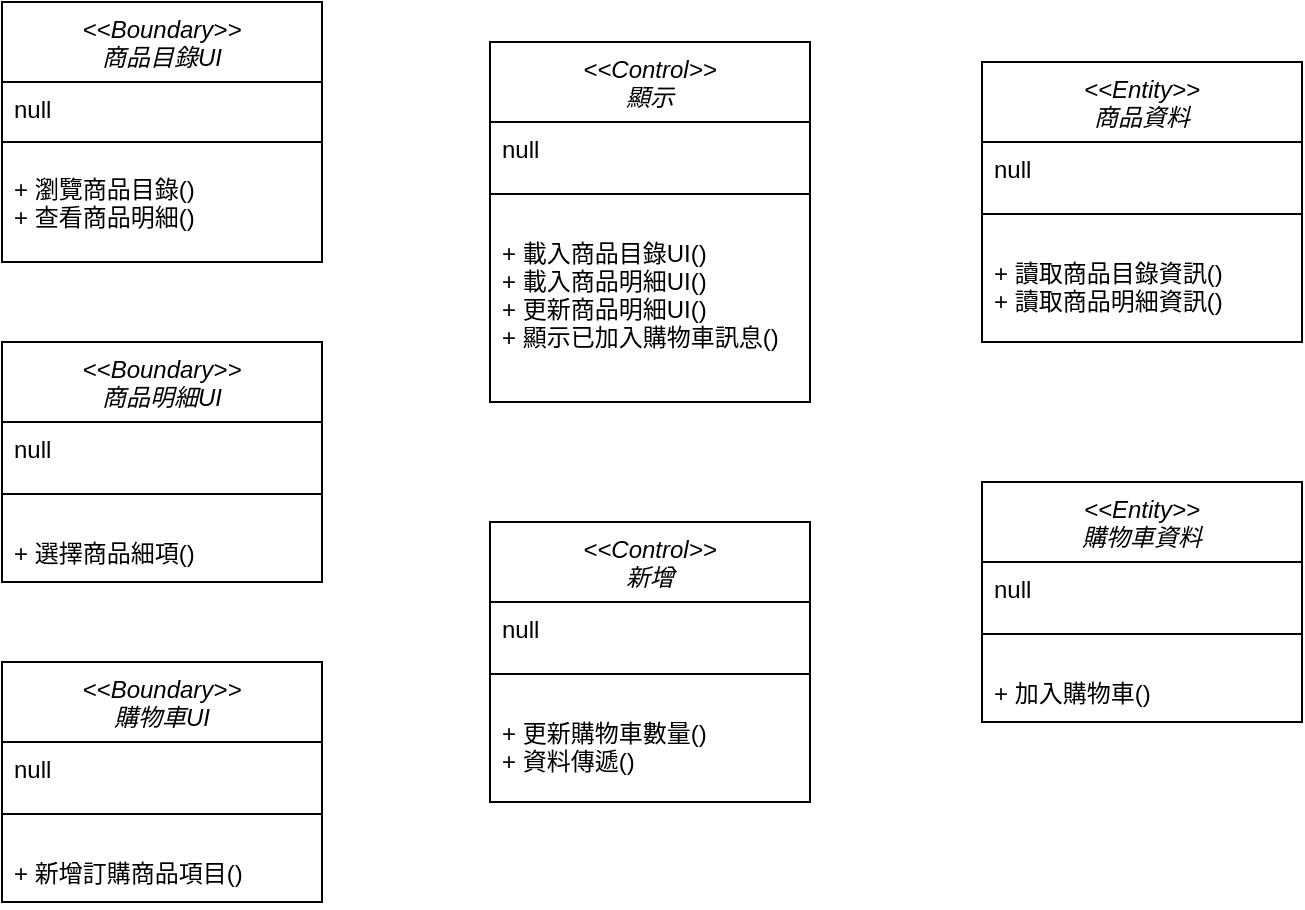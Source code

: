 <mxfile version="21.3.0" type="github">
  <diagram id="C5RBs43oDa-KdzZeNtuy" name="Page-1">
    <mxGraphModel dx="880" dy="461" grid="1" gridSize="10" guides="1" tooltips="1" connect="1" arrows="1" fold="1" page="1" pageScale="1" pageWidth="827" pageHeight="1169" math="0" shadow="0">
      <root>
        <mxCell id="WIyWlLk6GJQsqaUBKTNV-0" />
        <mxCell id="WIyWlLk6GJQsqaUBKTNV-1" parent="WIyWlLk6GJQsqaUBKTNV-0" />
        <mxCell id="zkfFHV4jXpPFQw0GAbJ--0" value="&lt;&lt;Boundary&gt;&gt;&#xa;商品目錄UI" style="swimlane;fontStyle=2;align=center;verticalAlign=top;childLayout=stackLayout;horizontal=1;startSize=40;horizontalStack=0;resizeParent=1;resizeLast=0;collapsible=1;marginBottom=0;rounded=0;shadow=0;strokeWidth=1;" parent="WIyWlLk6GJQsqaUBKTNV-1" vertex="1">
          <mxGeometry x="90" y="40" width="160" height="130" as="geometry">
            <mxRectangle x="230" y="140" width="160" height="26" as="alternateBounds" />
          </mxGeometry>
        </mxCell>
        <mxCell id="zkfFHV4jXpPFQw0GAbJ--3" value="null" style="text;align=left;verticalAlign=top;spacingLeft=4;spacingRight=4;overflow=hidden;rotatable=0;points=[[0,0.5],[1,0.5]];portConstraint=eastwest;rounded=0;shadow=0;html=0;" parent="zkfFHV4jXpPFQw0GAbJ--0" vertex="1">
          <mxGeometry y="40" width="160" height="20" as="geometry" />
        </mxCell>
        <mxCell id="zkfFHV4jXpPFQw0GAbJ--4" value="" style="line;html=1;strokeWidth=1;align=left;verticalAlign=middle;spacingTop=-1;spacingLeft=3;spacingRight=3;rotatable=0;labelPosition=right;points=[];portConstraint=eastwest;" parent="zkfFHV4jXpPFQw0GAbJ--0" vertex="1">
          <mxGeometry y="60" width="160" height="20" as="geometry" />
        </mxCell>
        <mxCell id="k67tClfiPculuBBCe9sF-32" value="+ 瀏覽商品目錄()&#xa;+ 查看商品明細()&#xa;" style="text;align=left;verticalAlign=top;spacingLeft=4;spacingRight=4;overflow=hidden;rotatable=0;points=[[0,0.5],[1,0.5]];portConstraint=eastwest;rounded=0;shadow=0;html=0;" parent="zkfFHV4jXpPFQw0GAbJ--0" vertex="1">
          <mxGeometry y="80" width="160" height="38" as="geometry" />
        </mxCell>
        <mxCell id="k67tClfiPculuBBCe9sF-14" value="&lt;&lt;Boundary&gt;&gt;&#xa;商品明細UI" style="swimlane;fontStyle=2;align=center;verticalAlign=top;childLayout=stackLayout;horizontal=1;startSize=40;horizontalStack=0;resizeParent=1;resizeLast=0;collapsible=1;marginBottom=0;rounded=0;shadow=0;strokeWidth=1;" parent="WIyWlLk6GJQsqaUBKTNV-1" vertex="1">
          <mxGeometry x="90" y="210" width="160" height="120" as="geometry">
            <mxRectangle x="230" y="140" width="160" height="26" as="alternateBounds" />
          </mxGeometry>
        </mxCell>
        <mxCell id="k67tClfiPculuBBCe9sF-15" value="null" style="text;align=left;verticalAlign=top;spacingLeft=4;spacingRight=4;overflow=hidden;rotatable=0;points=[[0,0.5],[1,0.5]];portConstraint=eastwest;rounded=0;shadow=0;html=0;" parent="k67tClfiPculuBBCe9sF-14" vertex="1">
          <mxGeometry y="40" width="160" height="20" as="geometry" />
        </mxCell>
        <mxCell id="k67tClfiPculuBBCe9sF-16" value="" style="line;html=1;strokeWidth=1;align=left;verticalAlign=middle;spacingTop=-1;spacingLeft=3;spacingRight=3;rotatable=0;labelPosition=right;points=[];portConstraint=eastwest;" parent="k67tClfiPculuBBCe9sF-14" vertex="1">
          <mxGeometry y="60" width="160" height="32" as="geometry" />
        </mxCell>
        <mxCell id="k67tClfiPculuBBCe9sF-33" value="+ 選擇商品細項()" style="text;align=left;verticalAlign=top;spacingLeft=4;spacingRight=4;overflow=hidden;rotatable=0;points=[[0,0.5],[1,0.5]];portConstraint=eastwest;rounded=0;shadow=0;html=0;" parent="k67tClfiPculuBBCe9sF-14" vertex="1">
          <mxGeometry y="92" width="160" height="28" as="geometry" />
        </mxCell>
        <mxCell id="k67tClfiPculuBBCe9sF-17" value="&lt;&lt;Boundary&gt;&gt;&#xa;購物車UI" style="swimlane;fontStyle=2;align=center;verticalAlign=top;childLayout=stackLayout;horizontal=1;startSize=40;horizontalStack=0;resizeParent=1;resizeLast=0;collapsible=1;marginBottom=0;rounded=0;shadow=0;strokeWidth=1;" parent="WIyWlLk6GJQsqaUBKTNV-1" vertex="1">
          <mxGeometry x="90" y="370" width="160" height="120" as="geometry">
            <mxRectangle x="230" y="140" width="160" height="26" as="alternateBounds" />
          </mxGeometry>
        </mxCell>
        <mxCell id="k67tClfiPculuBBCe9sF-18" value="null" style="text;align=left;verticalAlign=top;spacingLeft=4;spacingRight=4;overflow=hidden;rotatable=0;points=[[0,0.5],[1,0.5]];portConstraint=eastwest;rounded=0;shadow=0;html=0;" parent="k67tClfiPculuBBCe9sF-17" vertex="1">
          <mxGeometry y="40" width="160" height="20" as="geometry" />
        </mxCell>
        <mxCell id="k67tClfiPculuBBCe9sF-19" value="" style="line;html=1;strokeWidth=1;align=left;verticalAlign=middle;spacingTop=-1;spacingLeft=3;spacingRight=3;rotatable=0;labelPosition=right;points=[];portConstraint=eastwest;" parent="k67tClfiPculuBBCe9sF-17" vertex="1">
          <mxGeometry y="60" width="160" height="32" as="geometry" />
        </mxCell>
        <mxCell id="k67tClfiPculuBBCe9sF-34" value="+ 新增訂購商品項目()" style="text;align=left;verticalAlign=top;spacingLeft=4;spacingRight=4;overflow=hidden;rotatable=0;points=[[0,0.5],[1,0.5]];portConstraint=eastwest;rounded=0;shadow=0;html=0;" parent="k67tClfiPculuBBCe9sF-17" vertex="1">
          <mxGeometry y="92" width="160" height="28" as="geometry" />
        </mxCell>
        <mxCell id="k67tClfiPculuBBCe9sF-20" value="&lt;&lt;Control&gt;&gt;&#xa;顯示" style="swimlane;fontStyle=2;align=center;verticalAlign=top;childLayout=stackLayout;horizontal=1;startSize=40;horizontalStack=0;resizeParent=1;resizeLast=0;collapsible=1;marginBottom=0;rounded=0;shadow=0;strokeWidth=1;" parent="WIyWlLk6GJQsqaUBKTNV-1" vertex="1">
          <mxGeometry x="334" y="60" width="160" height="180" as="geometry">
            <mxRectangle x="230" y="140" width="160" height="26" as="alternateBounds" />
          </mxGeometry>
        </mxCell>
        <mxCell id="k67tClfiPculuBBCe9sF-21" value="null" style="text;align=left;verticalAlign=top;spacingLeft=4;spacingRight=4;overflow=hidden;rotatable=0;points=[[0,0.5],[1,0.5]];portConstraint=eastwest;rounded=0;shadow=0;html=0;" parent="k67tClfiPculuBBCe9sF-20" vertex="1">
          <mxGeometry y="40" width="160" height="20" as="geometry" />
        </mxCell>
        <mxCell id="k67tClfiPculuBBCe9sF-22" value="" style="line;html=1;strokeWidth=1;align=left;verticalAlign=middle;spacingTop=-1;spacingLeft=3;spacingRight=3;rotatable=0;labelPosition=right;points=[];portConstraint=eastwest;" parent="k67tClfiPculuBBCe9sF-20" vertex="1">
          <mxGeometry y="60" width="160" height="32" as="geometry" />
        </mxCell>
        <mxCell id="k67tClfiPculuBBCe9sF-35" value="+ 載入商品目錄UI()&#xa;+ 載入商品明細UI()&#xa;+ 更新商品明細UI()&#xa;+ 顯示已加入購物車訊息()" style="text;align=left;verticalAlign=top;spacingLeft=4;spacingRight=4;overflow=hidden;rotatable=0;points=[[0,0.5],[1,0.5]];portConstraint=eastwest;rounded=0;shadow=0;html=0;" parent="k67tClfiPculuBBCe9sF-20" vertex="1">
          <mxGeometry y="92" width="160" height="68" as="geometry" />
        </mxCell>
        <mxCell id="k67tClfiPculuBBCe9sF-23" value="&lt;&lt;Control&gt;&gt;&#xa;新增" style="swimlane;fontStyle=2;align=center;verticalAlign=top;childLayout=stackLayout;horizontal=1;startSize=40;horizontalStack=0;resizeParent=1;resizeLast=0;collapsible=1;marginBottom=0;rounded=0;shadow=0;strokeWidth=1;" parent="WIyWlLk6GJQsqaUBKTNV-1" vertex="1">
          <mxGeometry x="334" y="300" width="160" height="140" as="geometry">
            <mxRectangle x="230" y="140" width="160" height="26" as="alternateBounds" />
          </mxGeometry>
        </mxCell>
        <mxCell id="k67tClfiPculuBBCe9sF-24" value="null" style="text;align=left;verticalAlign=top;spacingLeft=4;spacingRight=4;overflow=hidden;rotatable=0;points=[[0,0.5],[1,0.5]];portConstraint=eastwest;rounded=0;shadow=0;html=0;" parent="k67tClfiPculuBBCe9sF-23" vertex="1">
          <mxGeometry y="40" width="160" height="20" as="geometry" />
        </mxCell>
        <mxCell id="k67tClfiPculuBBCe9sF-25" value="" style="line;html=1;strokeWidth=1;align=left;verticalAlign=middle;spacingTop=-1;spacingLeft=3;spacingRight=3;rotatable=0;labelPosition=right;points=[];portConstraint=eastwest;" parent="k67tClfiPculuBBCe9sF-23" vertex="1">
          <mxGeometry y="60" width="160" height="32" as="geometry" />
        </mxCell>
        <mxCell id="k67tClfiPculuBBCe9sF-36" value="+ 更新購物車數量()&#xa;+ 資料傳遞()" style="text;align=left;verticalAlign=top;spacingLeft=4;spacingRight=4;overflow=hidden;rotatable=0;points=[[0,0.5],[1,0.5]];portConstraint=eastwest;rounded=0;shadow=0;html=0;" parent="k67tClfiPculuBBCe9sF-23" vertex="1">
          <mxGeometry y="92" width="160" height="48" as="geometry" />
        </mxCell>
        <mxCell id="k67tClfiPculuBBCe9sF-26" value="&lt;&lt;Entity&gt;&gt;&#xa;商品資料" style="swimlane;fontStyle=2;align=center;verticalAlign=top;childLayout=stackLayout;horizontal=1;startSize=40;horizontalStack=0;resizeParent=1;resizeLast=0;collapsible=1;marginBottom=0;rounded=0;shadow=0;strokeWidth=1;" parent="WIyWlLk6GJQsqaUBKTNV-1" vertex="1">
          <mxGeometry x="580" y="70" width="160" height="140" as="geometry">
            <mxRectangle x="230" y="140" width="160" height="26" as="alternateBounds" />
          </mxGeometry>
        </mxCell>
        <mxCell id="k67tClfiPculuBBCe9sF-27" value="null" style="text;align=left;verticalAlign=top;spacingLeft=4;spacingRight=4;overflow=hidden;rotatable=0;points=[[0,0.5],[1,0.5]];portConstraint=eastwest;rounded=0;shadow=0;html=0;" parent="k67tClfiPculuBBCe9sF-26" vertex="1">
          <mxGeometry y="40" width="160" height="20" as="geometry" />
        </mxCell>
        <mxCell id="k67tClfiPculuBBCe9sF-28" value="" style="line;html=1;strokeWidth=1;align=left;verticalAlign=middle;spacingTop=-1;spacingLeft=3;spacingRight=3;rotatable=0;labelPosition=right;points=[];portConstraint=eastwest;" parent="k67tClfiPculuBBCe9sF-26" vertex="1">
          <mxGeometry y="60" width="160" height="32" as="geometry" />
        </mxCell>
        <mxCell id="k67tClfiPculuBBCe9sF-37" value="+ 讀取商品目錄資訊()&#xa;+ 讀取商品明細資訊()" style="text;align=left;verticalAlign=top;spacingLeft=4;spacingRight=4;overflow=hidden;rotatable=0;points=[[0,0.5],[1,0.5]];portConstraint=eastwest;rounded=0;shadow=0;html=0;" parent="k67tClfiPculuBBCe9sF-26" vertex="1">
          <mxGeometry y="92" width="160" height="38" as="geometry" />
        </mxCell>
        <mxCell id="k67tClfiPculuBBCe9sF-29" value="&lt;&lt;Entity&gt;&gt;&#xa;購物車資料" style="swimlane;fontStyle=2;align=center;verticalAlign=top;childLayout=stackLayout;horizontal=1;startSize=40;horizontalStack=0;resizeParent=1;resizeLast=0;collapsible=1;marginBottom=0;rounded=0;shadow=0;strokeWidth=1;" parent="WIyWlLk6GJQsqaUBKTNV-1" vertex="1">
          <mxGeometry x="580" y="280" width="160" height="120" as="geometry">
            <mxRectangle x="230" y="140" width="160" height="26" as="alternateBounds" />
          </mxGeometry>
        </mxCell>
        <mxCell id="k67tClfiPculuBBCe9sF-30" value="null" style="text;align=left;verticalAlign=top;spacingLeft=4;spacingRight=4;overflow=hidden;rotatable=0;points=[[0,0.5],[1,0.5]];portConstraint=eastwest;rounded=0;shadow=0;html=0;" parent="k67tClfiPculuBBCe9sF-29" vertex="1">
          <mxGeometry y="40" width="160" height="20" as="geometry" />
        </mxCell>
        <mxCell id="k67tClfiPculuBBCe9sF-31" value="" style="line;html=1;strokeWidth=1;align=left;verticalAlign=middle;spacingTop=-1;spacingLeft=3;spacingRight=3;rotatable=0;labelPosition=right;points=[];portConstraint=eastwest;" parent="k67tClfiPculuBBCe9sF-29" vertex="1">
          <mxGeometry y="60" width="160" height="32" as="geometry" />
        </mxCell>
        <mxCell id="k67tClfiPculuBBCe9sF-38" value="+ 加入購物車()" style="text;align=left;verticalAlign=top;spacingLeft=4;spacingRight=4;overflow=hidden;rotatable=0;points=[[0,0.5],[1,0.5]];portConstraint=eastwest;rounded=0;shadow=0;html=0;" parent="k67tClfiPculuBBCe9sF-29" vertex="1">
          <mxGeometry y="92" width="160" height="28" as="geometry" />
        </mxCell>
      </root>
    </mxGraphModel>
  </diagram>
</mxfile>
